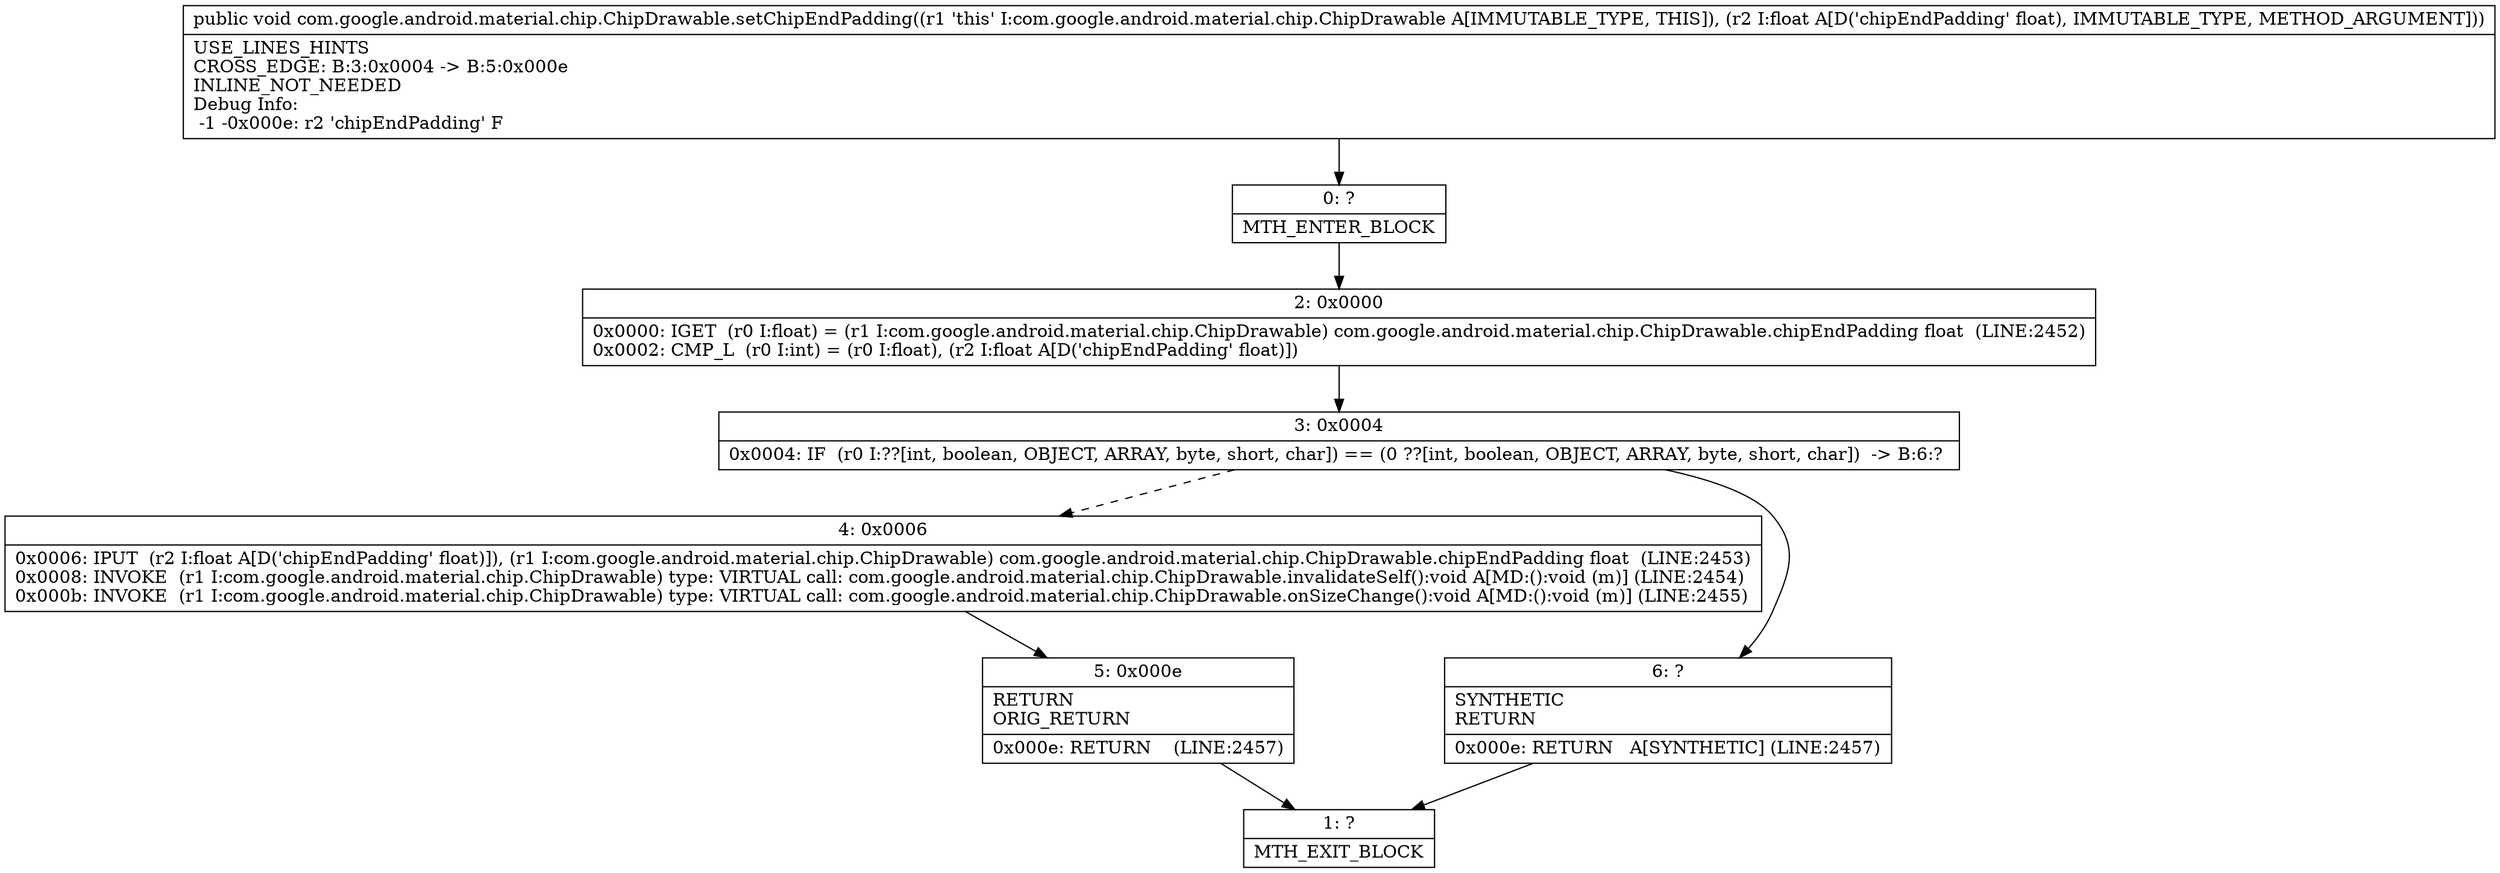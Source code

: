 digraph "CFG forcom.google.android.material.chip.ChipDrawable.setChipEndPadding(F)V" {
Node_0 [shape=record,label="{0\:\ ?|MTH_ENTER_BLOCK\l}"];
Node_2 [shape=record,label="{2\:\ 0x0000|0x0000: IGET  (r0 I:float) = (r1 I:com.google.android.material.chip.ChipDrawable) com.google.android.material.chip.ChipDrawable.chipEndPadding float  (LINE:2452)\l0x0002: CMP_L  (r0 I:int) = (r0 I:float), (r2 I:float A[D('chipEndPadding' float)]) \l}"];
Node_3 [shape=record,label="{3\:\ 0x0004|0x0004: IF  (r0 I:??[int, boolean, OBJECT, ARRAY, byte, short, char]) == (0 ??[int, boolean, OBJECT, ARRAY, byte, short, char])  \-\> B:6:? \l}"];
Node_4 [shape=record,label="{4\:\ 0x0006|0x0006: IPUT  (r2 I:float A[D('chipEndPadding' float)]), (r1 I:com.google.android.material.chip.ChipDrawable) com.google.android.material.chip.ChipDrawable.chipEndPadding float  (LINE:2453)\l0x0008: INVOKE  (r1 I:com.google.android.material.chip.ChipDrawable) type: VIRTUAL call: com.google.android.material.chip.ChipDrawable.invalidateSelf():void A[MD:():void (m)] (LINE:2454)\l0x000b: INVOKE  (r1 I:com.google.android.material.chip.ChipDrawable) type: VIRTUAL call: com.google.android.material.chip.ChipDrawable.onSizeChange():void A[MD:():void (m)] (LINE:2455)\l}"];
Node_5 [shape=record,label="{5\:\ 0x000e|RETURN\lORIG_RETURN\l|0x000e: RETURN    (LINE:2457)\l}"];
Node_1 [shape=record,label="{1\:\ ?|MTH_EXIT_BLOCK\l}"];
Node_6 [shape=record,label="{6\:\ ?|SYNTHETIC\lRETURN\l|0x000e: RETURN   A[SYNTHETIC] (LINE:2457)\l}"];
MethodNode[shape=record,label="{public void com.google.android.material.chip.ChipDrawable.setChipEndPadding((r1 'this' I:com.google.android.material.chip.ChipDrawable A[IMMUTABLE_TYPE, THIS]), (r2 I:float A[D('chipEndPadding' float), IMMUTABLE_TYPE, METHOD_ARGUMENT]))  | USE_LINES_HINTS\lCROSS_EDGE: B:3:0x0004 \-\> B:5:0x000e\lINLINE_NOT_NEEDED\lDebug Info:\l  \-1 \-0x000e: r2 'chipEndPadding' F\l}"];
MethodNode -> Node_0;Node_0 -> Node_2;
Node_2 -> Node_3;
Node_3 -> Node_4[style=dashed];
Node_3 -> Node_6;
Node_4 -> Node_5;
Node_5 -> Node_1;
Node_6 -> Node_1;
}

